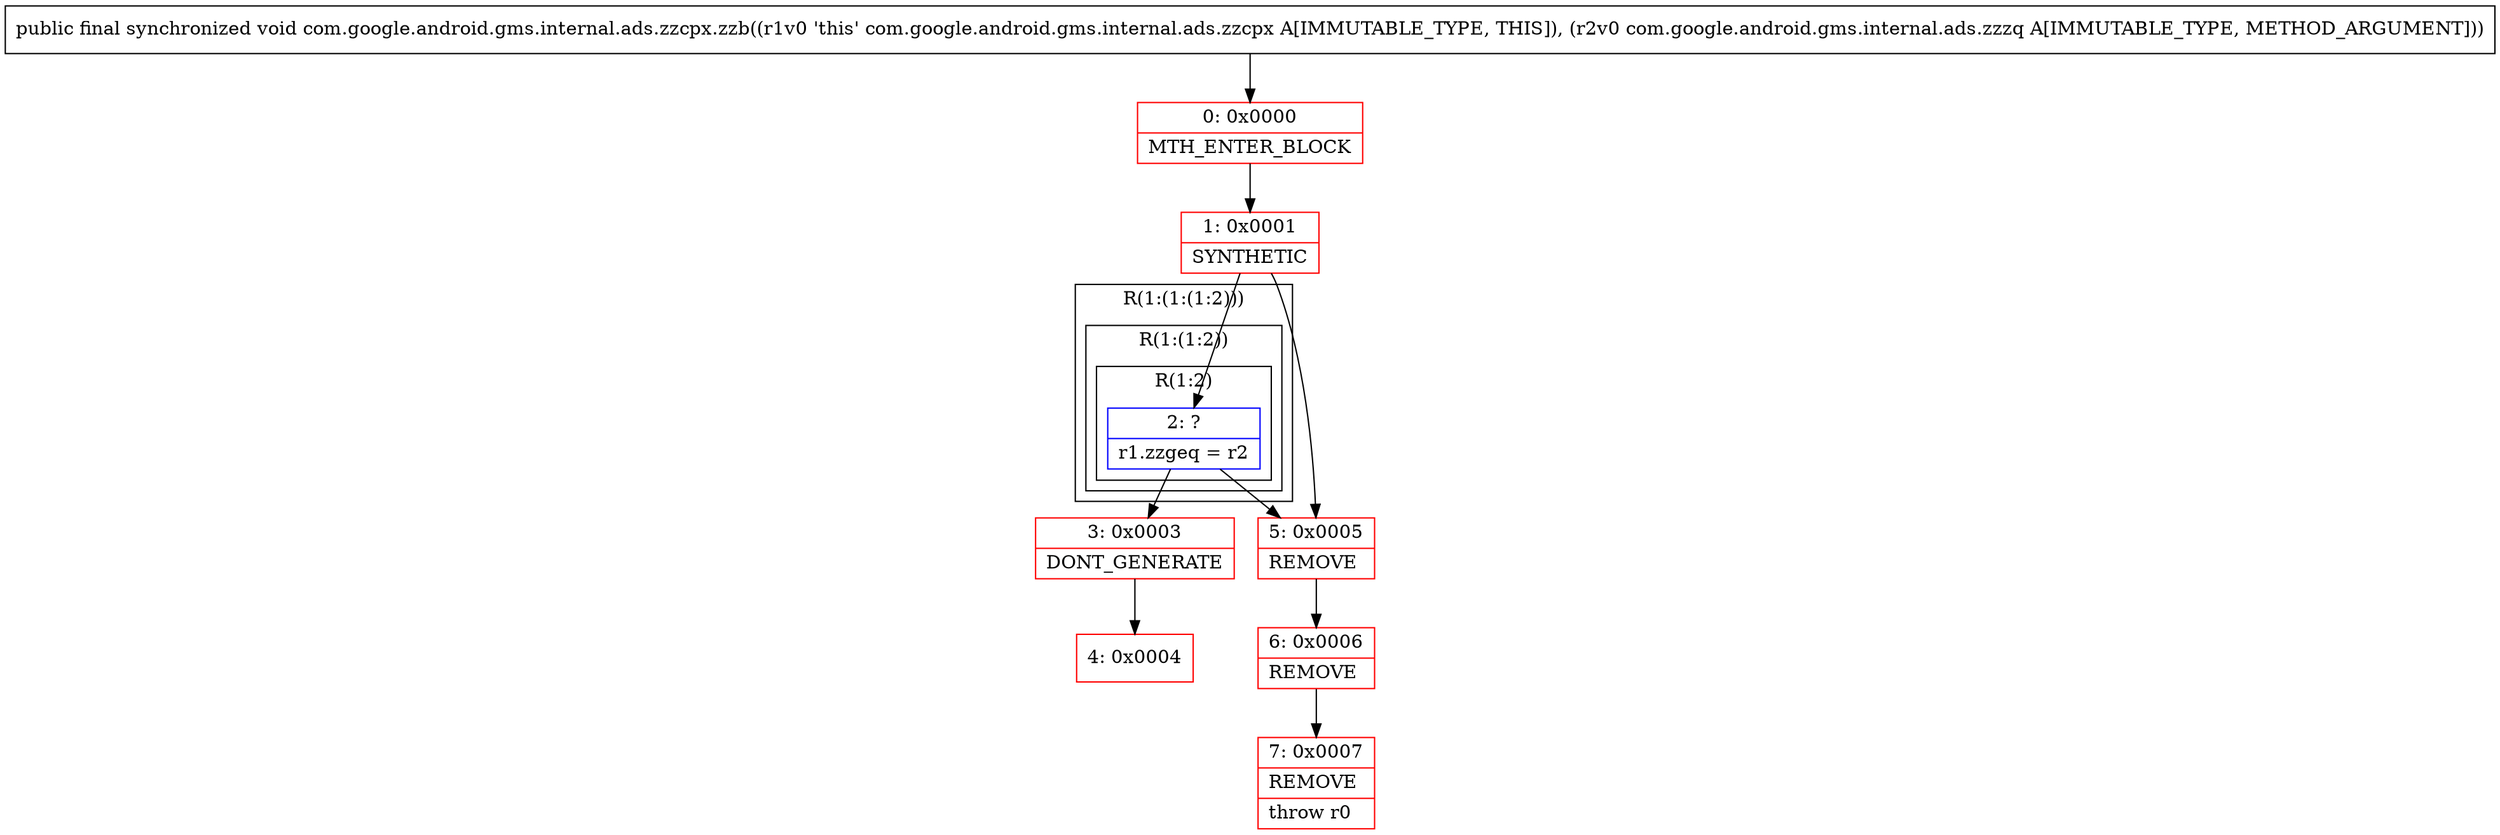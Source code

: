 digraph "CFG forcom.google.android.gms.internal.ads.zzcpx.zzb(Lcom\/google\/android\/gms\/internal\/ads\/zzzq;)V" {
subgraph cluster_Region_1300774446 {
label = "R(1:(1:(1:2)))";
node [shape=record,color=blue];
subgraph cluster_Region_1520558162 {
label = "R(1:(1:2))";
node [shape=record,color=blue];
subgraph cluster_Region_1505044381 {
label = "R(1:2)";
node [shape=record,color=blue];
Node_2 [shape=record,label="{2\:\ ?|r1.zzgeq = r2\l}"];
}
}
}
Node_0 [shape=record,color=red,label="{0\:\ 0x0000|MTH_ENTER_BLOCK\l}"];
Node_1 [shape=record,color=red,label="{1\:\ 0x0001|SYNTHETIC\l}"];
Node_3 [shape=record,color=red,label="{3\:\ 0x0003|DONT_GENERATE\l}"];
Node_4 [shape=record,color=red,label="{4\:\ 0x0004}"];
Node_5 [shape=record,color=red,label="{5\:\ 0x0005|REMOVE\l}"];
Node_6 [shape=record,color=red,label="{6\:\ 0x0006|REMOVE\l}"];
Node_7 [shape=record,color=red,label="{7\:\ 0x0007|REMOVE\l|throw r0\l}"];
MethodNode[shape=record,label="{public final synchronized void com.google.android.gms.internal.ads.zzcpx.zzb((r1v0 'this' com.google.android.gms.internal.ads.zzcpx A[IMMUTABLE_TYPE, THIS]), (r2v0 com.google.android.gms.internal.ads.zzzq A[IMMUTABLE_TYPE, METHOD_ARGUMENT])) }"];
MethodNode -> Node_0;
Node_2 -> Node_3;
Node_2 -> Node_5;
Node_0 -> Node_1;
Node_1 -> Node_2;
Node_1 -> Node_5;
Node_3 -> Node_4;
Node_5 -> Node_6;
Node_6 -> Node_7;
}


